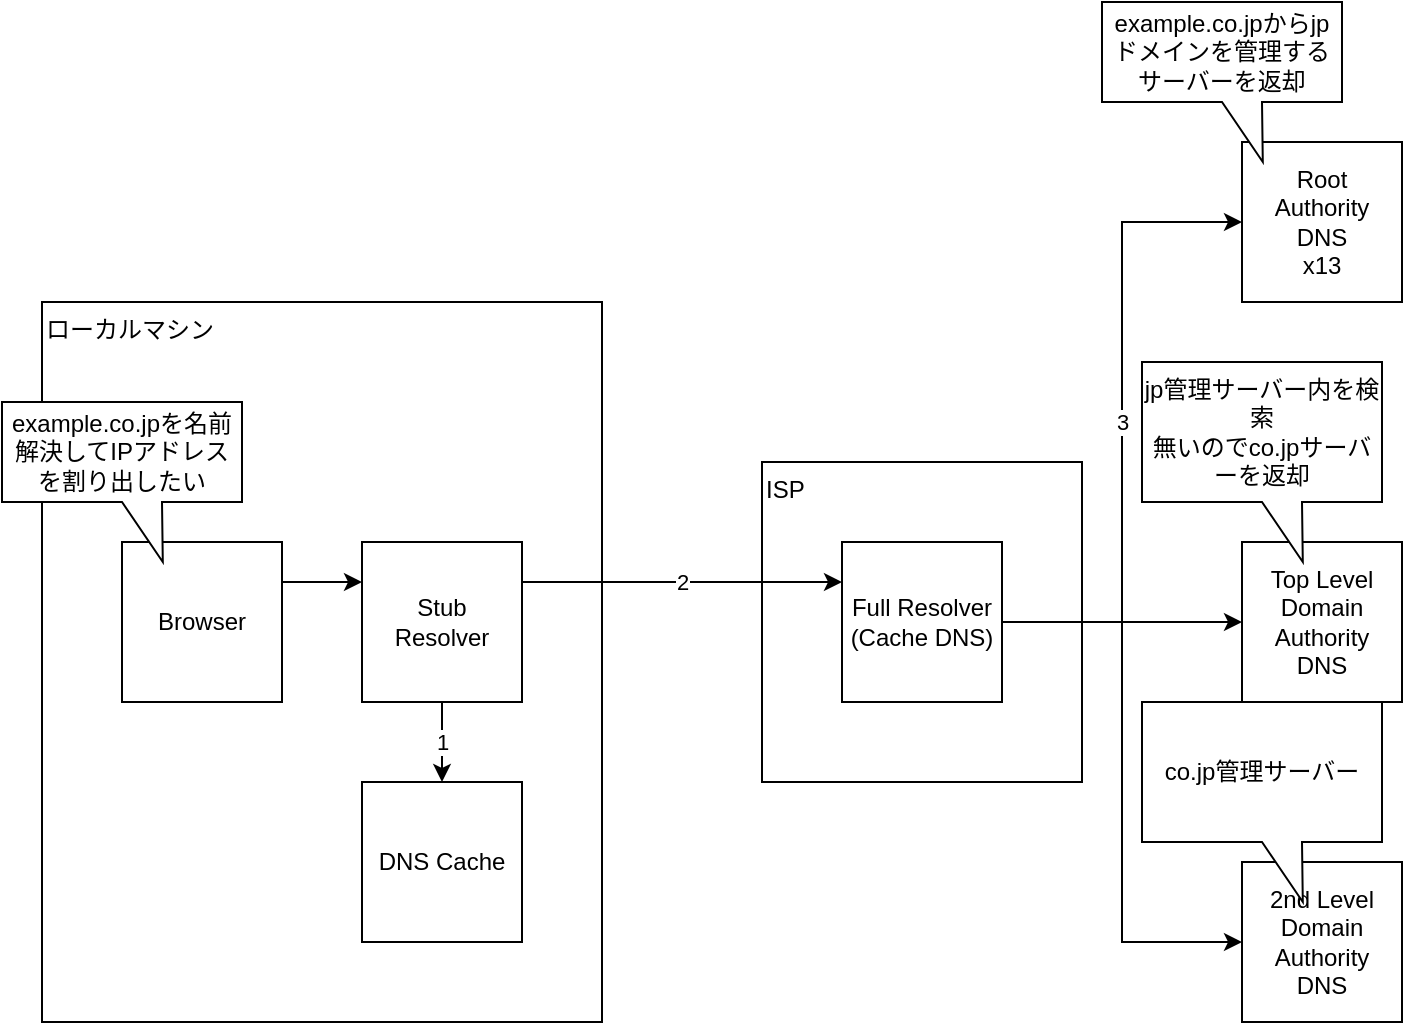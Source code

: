 <mxfile version="24.2.5" type="device">
  <diagram name="ページ1" id="an8C16KtZs5AlXDFdam1">
    <mxGraphModel dx="1293" dy="747" grid="1" gridSize="10" guides="1" tooltips="1" connect="1" arrows="1" fold="1" page="1" pageScale="1" pageWidth="827" pageHeight="1169" math="0" shadow="0">
      <root>
        <mxCell id="0" />
        <mxCell id="1" parent="0" />
        <mxCell id="aS-L41SpAsMi5pvM-r00-8" value="&lt;div&gt;ISP&lt;/div&gt;" style="rounded=0;whiteSpace=wrap;html=1;align=left;verticalAlign=top;" vertex="1" parent="1">
          <mxGeometry x="400" y="240" width="160" height="160" as="geometry" />
        </mxCell>
        <mxCell id="aS-L41SpAsMi5pvM-r00-1" value="ローカルマシン" style="rounded=0;whiteSpace=wrap;html=1;align=left;verticalAlign=top;" vertex="1" parent="1">
          <mxGeometry x="40" y="160" width="280" height="360" as="geometry" />
        </mxCell>
        <mxCell id="aS-L41SpAsMi5pvM-r00-5" value="1" style="edgeStyle=orthogonalEdgeStyle;rounded=0;orthogonalLoop=1;jettySize=auto;html=1;exitX=0.5;exitY=1;exitDx=0;exitDy=0;entryX=0.5;entryY=0;entryDx=0;entryDy=0;" edge="1" parent="1" source="aS-L41SpAsMi5pvM-r00-20" target="aS-L41SpAsMi5pvM-r00-4">
          <mxGeometry relative="1" as="geometry">
            <mxPoint as="offset" />
          </mxGeometry>
        </mxCell>
        <mxCell id="aS-L41SpAsMi5pvM-r00-9" value="2" style="edgeStyle=orthogonalEdgeStyle;rounded=0;orthogonalLoop=1;jettySize=auto;html=1;entryX=0;entryY=0.25;entryDx=0;entryDy=0;exitX=1;exitY=0.25;exitDx=0;exitDy=0;" edge="1" parent="1" source="aS-L41SpAsMi5pvM-r00-20" target="aS-L41SpAsMi5pvM-r00-7">
          <mxGeometry relative="1" as="geometry">
            <mxPoint x="320" y="260" as="sourcePoint" />
          </mxGeometry>
        </mxCell>
        <mxCell id="aS-L41SpAsMi5pvM-r00-21" style="edgeStyle=orthogonalEdgeStyle;rounded=0;orthogonalLoop=1;jettySize=auto;html=1;exitX=1;exitY=0.25;exitDx=0;exitDy=0;entryX=0;entryY=0.25;entryDx=0;entryDy=0;" edge="1" parent="1" source="aS-L41SpAsMi5pvM-r00-3" target="aS-L41SpAsMi5pvM-r00-20">
          <mxGeometry relative="1" as="geometry" />
        </mxCell>
        <mxCell id="aS-L41SpAsMi5pvM-r00-3" value="Browser" style="rounded=0;whiteSpace=wrap;html=1;" vertex="1" parent="1">
          <mxGeometry x="80" y="280" width="80" height="80" as="geometry" />
        </mxCell>
        <mxCell id="aS-L41SpAsMi5pvM-r00-4" value="DNS Cache" style="rounded=0;whiteSpace=wrap;html=1;" vertex="1" parent="1">
          <mxGeometry x="200" y="400" width="80" height="80" as="geometry" />
        </mxCell>
        <mxCell id="aS-L41SpAsMi5pvM-r00-12" value="3" style="edgeStyle=orthogonalEdgeStyle;rounded=0;orthogonalLoop=1;jettySize=auto;html=1;exitX=1;exitY=0.5;exitDx=0;exitDy=0;entryX=0;entryY=0.5;entryDx=0;entryDy=0;" edge="1" parent="1" source="aS-L41SpAsMi5pvM-r00-7" target="aS-L41SpAsMi5pvM-r00-11">
          <mxGeometry relative="1" as="geometry" />
        </mxCell>
        <mxCell id="aS-L41SpAsMi5pvM-r00-26" style="edgeStyle=orthogonalEdgeStyle;rounded=0;orthogonalLoop=1;jettySize=auto;html=1;exitX=1;exitY=0.5;exitDx=0;exitDy=0;entryX=0;entryY=0.5;entryDx=0;entryDy=0;" edge="1" parent="1" source="aS-L41SpAsMi5pvM-r00-7" target="aS-L41SpAsMi5pvM-r00-13">
          <mxGeometry relative="1" as="geometry" />
        </mxCell>
        <mxCell id="aS-L41SpAsMi5pvM-r00-31" style="edgeStyle=orthogonalEdgeStyle;rounded=0;orthogonalLoop=1;jettySize=auto;html=1;exitX=1;exitY=0.5;exitDx=0;exitDy=0;entryX=0;entryY=0.5;entryDx=0;entryDy=0;" edge="1" parent="1" source="aS-L41SpAsMi5pvM-r00-7" target="aS-L41SpAsMi5pvM-r00-30">
          <mxGeometry relative="1" as="geometry" />
        </mxCell>
        <mxCell id="aS-L41SpAsMi5pvM-r00-7" value="&lt;div&gt;Full Resolver&lt;/div&gt;&lt;div&gt;(Cache DNS)&lt;/div&gt;" style="rounded=0;whiteSpace=wrap;html=1;" vertex="1" parent="1">
          <mxGeometry x="440" y="280" width="80" height="80" as="geometry" />
        </mxCell>
        <mxCell id="aS-L41SpAsMi5pvM-r00-11" value="Root&lt;div&gt;Authority&lt;/div&gt;&lt;div&gt;DNS&lt;/div&gt;&lt;div&gt;x13&lt;/div&gt;" style="rounded=0;whiteSpace=wrap;html=1;" vertex="1" parent="1">
          <mxGeometry x="640" y="80" width="80" height="80" as="geometry" />
        </mxCell>
        <mxCell id="aS-L41SpAsMi5pvM-r00-13" value="Top Level&lt;div&gt;Domain&lt;/div&gt;&lt;div&gt;Authority&lt;/div&gt;&lt;div&gt;DNS&lt;/div&gt;" style="rounded=0;whiteSpace=wrap;html=1;" vertex="1" parent="1">
          <mxGeometry x="640" y="280" width="80" height="80" as="geometry" />
        </mxCell>
        <mxCell id="aS-L41SpAsMi5pvM-r00-16" value="example.co.jpを名前解決してIPアドレスを割り出したい" style="shape=callout;whiteSpace=wrap;html=1;perimeter=calloutPerimeter;position2=0.67;" vertex="1" parent="1">
          <mxGeometry x="20" y="210" width="120" height="80" as="geometry" />
        </mxCell>
        <mxCell id="aS-L41SpAsMi5pvM-r00-20" value="Stub&lt;div&gt;Resolver&lt;/div&gt;" style="rounded=0;whiteSpace=wrap;html=1;" vertex="1" parent="1">
          <mxGeometry x="200" y="280" width="80" height="80" as="geometry" />
        </mxCell>
        <mxCell id="aS-L41SpAsMi5pvM-r00-30" value="2nd Level&lt;div&gt;Domain&lt;/div&gt;&lt;div&gt;Authority&lt;/div&gt;&lt;div&gt;DNS&lt;/div&gt;" style="rounded=0;whiteSpace=wrap;html=1;" vertex="1" parent="1">
          <mxGeometry x="640" y="440" width="80" height="80" as="geometry" />
        </mxCell>
        <mxCell id="aS-L41SpAsMi5pvM-r00-42" value="example.co.jpからjpドメインを管理するサーバーを返却" style="shape=callout;whiteSpace=wrap;html=1;perimeter=calloutPerimeter;position2=0.67;" vertex="1" parent="1">
          <mxGeometry x="570" y="10" width="120" height="80" as="geometry" />
        </mxCell>
        <mxCell id="aS-L41SpAsMi5pvM-r00-45" value="jp管理サーバー内を検索&lt;div&gt;無いのでco.jpサーバーを返却&lt;/div&gt;" style="shape=callout;whiteSpace=wrap;html=1;perimeter=calloutPerimeter;position2=0.67;" vertex="1" parent="1">
          <mxGeometry x="590" y="190" width="120" height="100" as="geometry" />
        </mxCell>
        <mxCell id="aS-L41SpAsMi5pvM-r00-46" value="co.jp管理サーバー" style="shape=callout;whiteSpace=wrap;html=1;perimeter=calloutPerimeter;position2=0.67;" vertex="1" parent="1">
          <mxGeometry x="590" y="360" width="120" height="100" as="geometry" />
        </mxCell>
      </root>
    </mxGraphModel>
  </diagram>
</mxfile>
